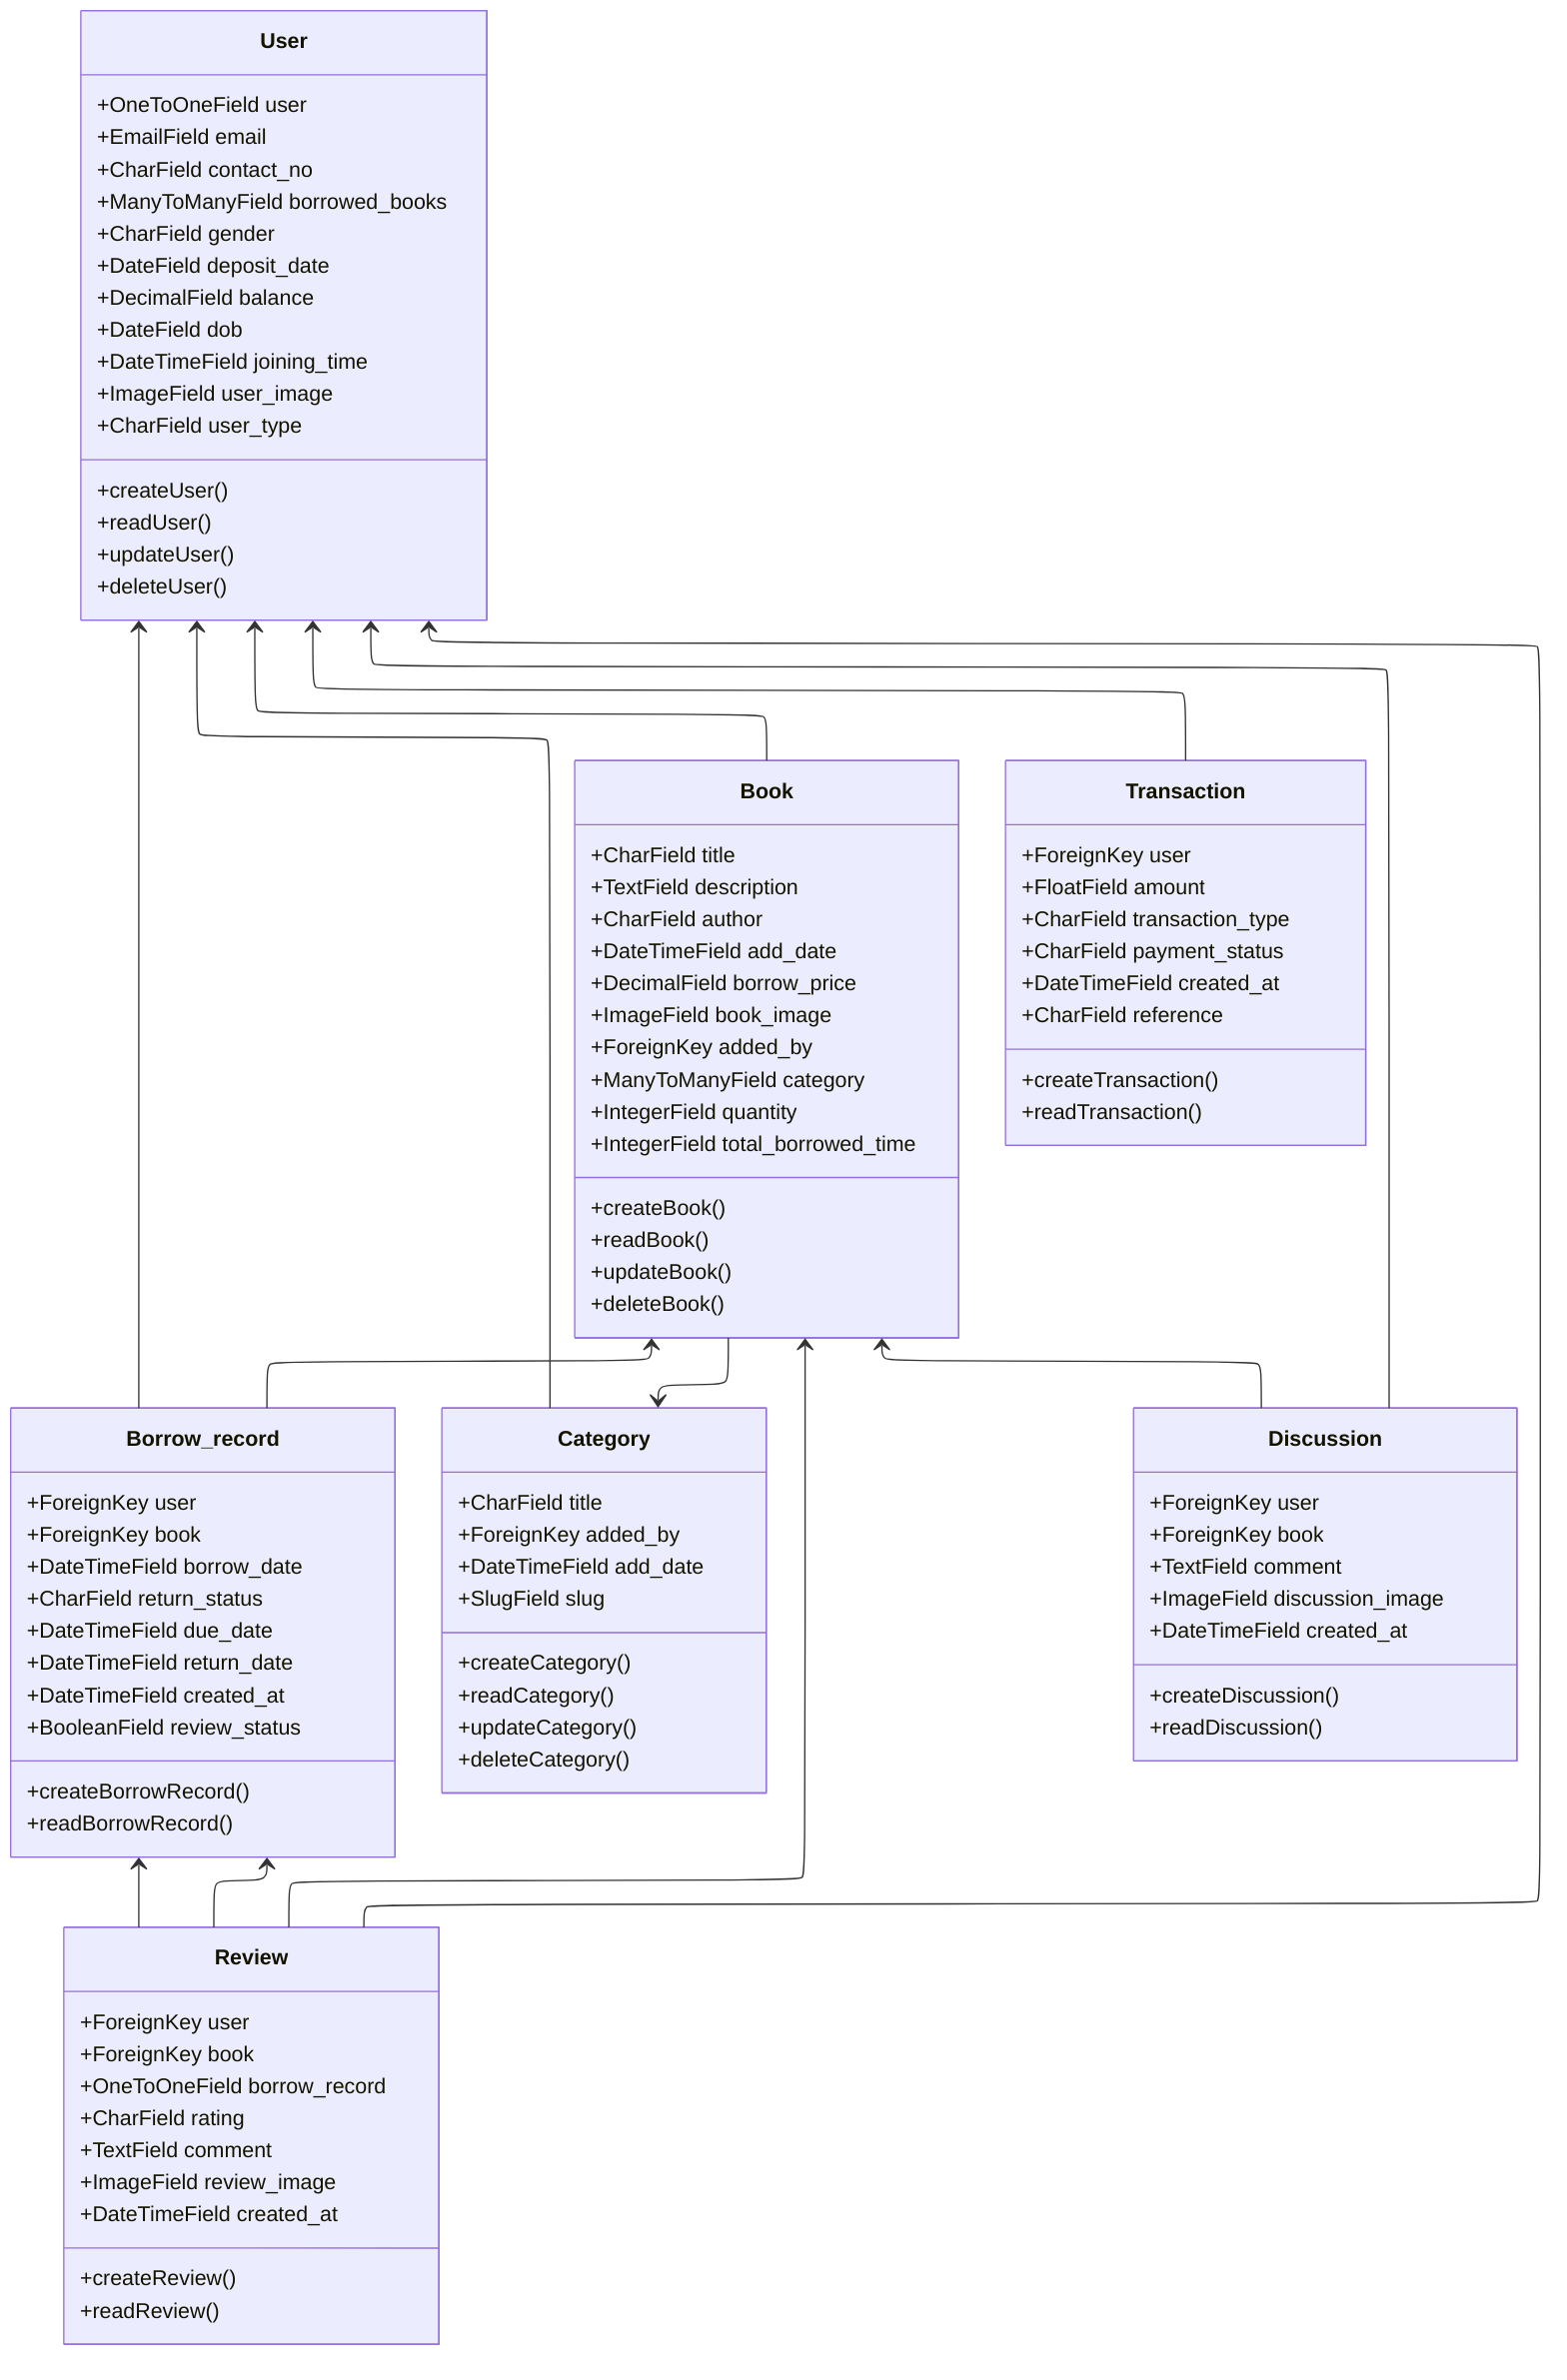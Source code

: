 ---
config:
  layout: elk
  class:
    hideEmptyMembersBox: true
---
classDiagram
direction TB
    class User {
	    +OneToOneField user
	    +EmailField email
	    +CharField contact_no
	    +ManyToManyField borrowed_books
	    +CharField gender
	    +DateField deposit_date
	    +DecimalField balance
	    +DateField dob
	    +DateTimeField joining_time
	    +ImageField user_image
	    +CharField user_type
	    +createUser()
	    +readUser()
	    +updateUser()
	    +deleteUser()
    }
    class Book {
	    +CharField title
	    +TextField description
	    +CharField author
	    +DateTimeField add_date
	    +DecimalField borrow_price
	    +ImageField book_image
	    +ForeignKey added_by
	    +ManyToManyField category
	    +IntegerField quantity
	    +IntegerField total_borrowed_time
	    +createBook()
	    +readBook()
	    +updateBook()
	    +deleteBook()
    }
    class Borrow_record {
	    +ForeignKey user
	    +ForeignKey book
	    +DateTimeField borrow_date
	    +CharField return_status
	    +DateTimeField due_date
	    +DateTimeField return_date
	    +DateTimeField created_at
	    +BooleanField review_status
	    +createBorrowRecord()
	    +readBorrowRecord()
    }
    class Category {
	    +CharField title
	    +ForeignKey added_by
	    +DateTimeField add_date
	    +SlugField slug
	    +createCategory()
	    +readCategory()
	    +updateCategory()
	    +deleteCategory()
    }
    class Discussion {
	    +ForeignKey user
	    +ForeignKey book
	    +TextField comment
	    +ImageField discussion_image
	    +DateTimeField created_at
	    +createDiscussion()
	    +readDiscussion()
    }
    class Review {
	    +ForeignKey user
	    +ForeignKey book
	    +OneToOneField borrow_record
	    +CharField rating
	    +TextField comment
	    +ImageField review_image
	    +DateTimeField created_at
	    +createReview()
	    +readReview()
    }
    class Transaction {
	    +ForeignKey user
	    +FloatField amount
	    +CharField transaction_type
	    +CharField payment_status
	    +DateTimeField created_at
	    +CharField reference
	    +createTransaction()
	    +readTransaction()
    }

    User <-- Book
    User <-- Borrow_record
    User <-- Discussion
    User <-- Review
    User <-- Transaction
    User <-- Category
    Book <-- Borrow_record
    Book <-- Discussion
    Book <-- Review
    Book --> Category
    Borrow_record <-- Review

    
Borrow_record  <--  Review 
%% %% ===== Relationships =====
%% User "1" -- "many" Book : added_by
%% User "1" -- "many" Borrow_record : user_borrow_record
%% User "1" -- "many" Discussion : user_discussions
%% User "1" -- "many" Review : user_reviews
%% User "1" -- "many" Transaction : user_transaction
%% User "1" -- "many" Category : added_by
%% User "many" -- "many" Book : borrowed_books

%% Book "1" -- "many" Borrow_record : book
%% Book "1" -- "many" Discussion : book_discussions
%% Book "1" -- "many" Review : book_reviews
%% Book "many" -- "many" Category : book_categories

%% Borrow_record "1" -- "1" Review : borrow_reviews